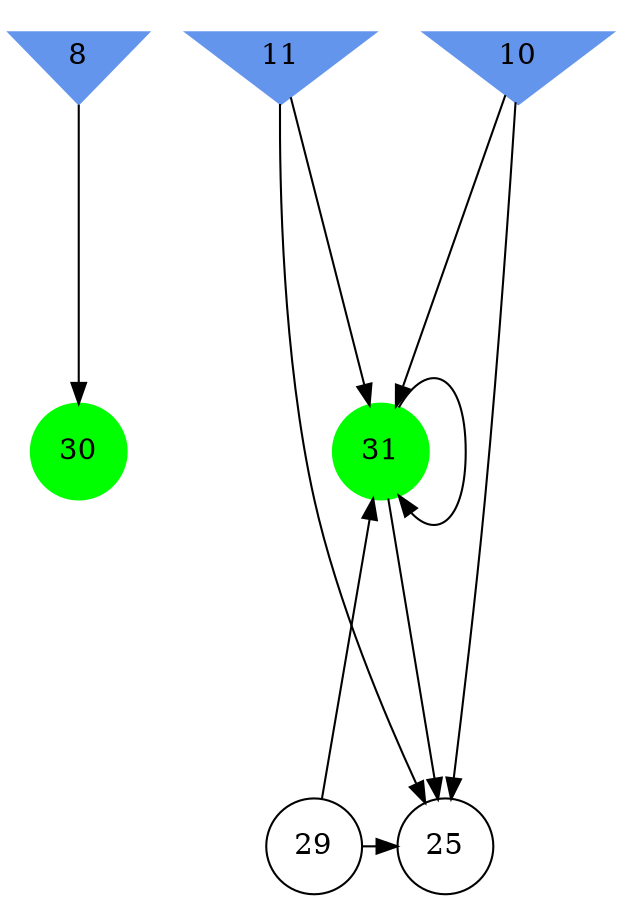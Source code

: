 digraph brain {
	ranksep=2.0;
	8 [shape=invtriangle,style=filled,color=cornflowerblue];
	10 [shape=invtriangle,style=filled,color=cornflowerblue];
	11 [shape=invtriangle,style=filled,color=cornflowerblue];
	25 [shape=circle,color=black];
	29 [shape=circle,color=black];
	30 [shape=circle,style=filled,color=green];
	31 [shape=circle,style=filled,color=green];
	8	->	30;
	10	->	31;
	10	->	25;
	31	->	31;
	31	->	25;
	29	->	31;
	29	->	25;
	11	->	31;
	11	->	25;
	{ rank=same; 8; 10; 11; }
	{ rank=same; 25; 29; }
	{ rank=same; 30; 31; }
}
